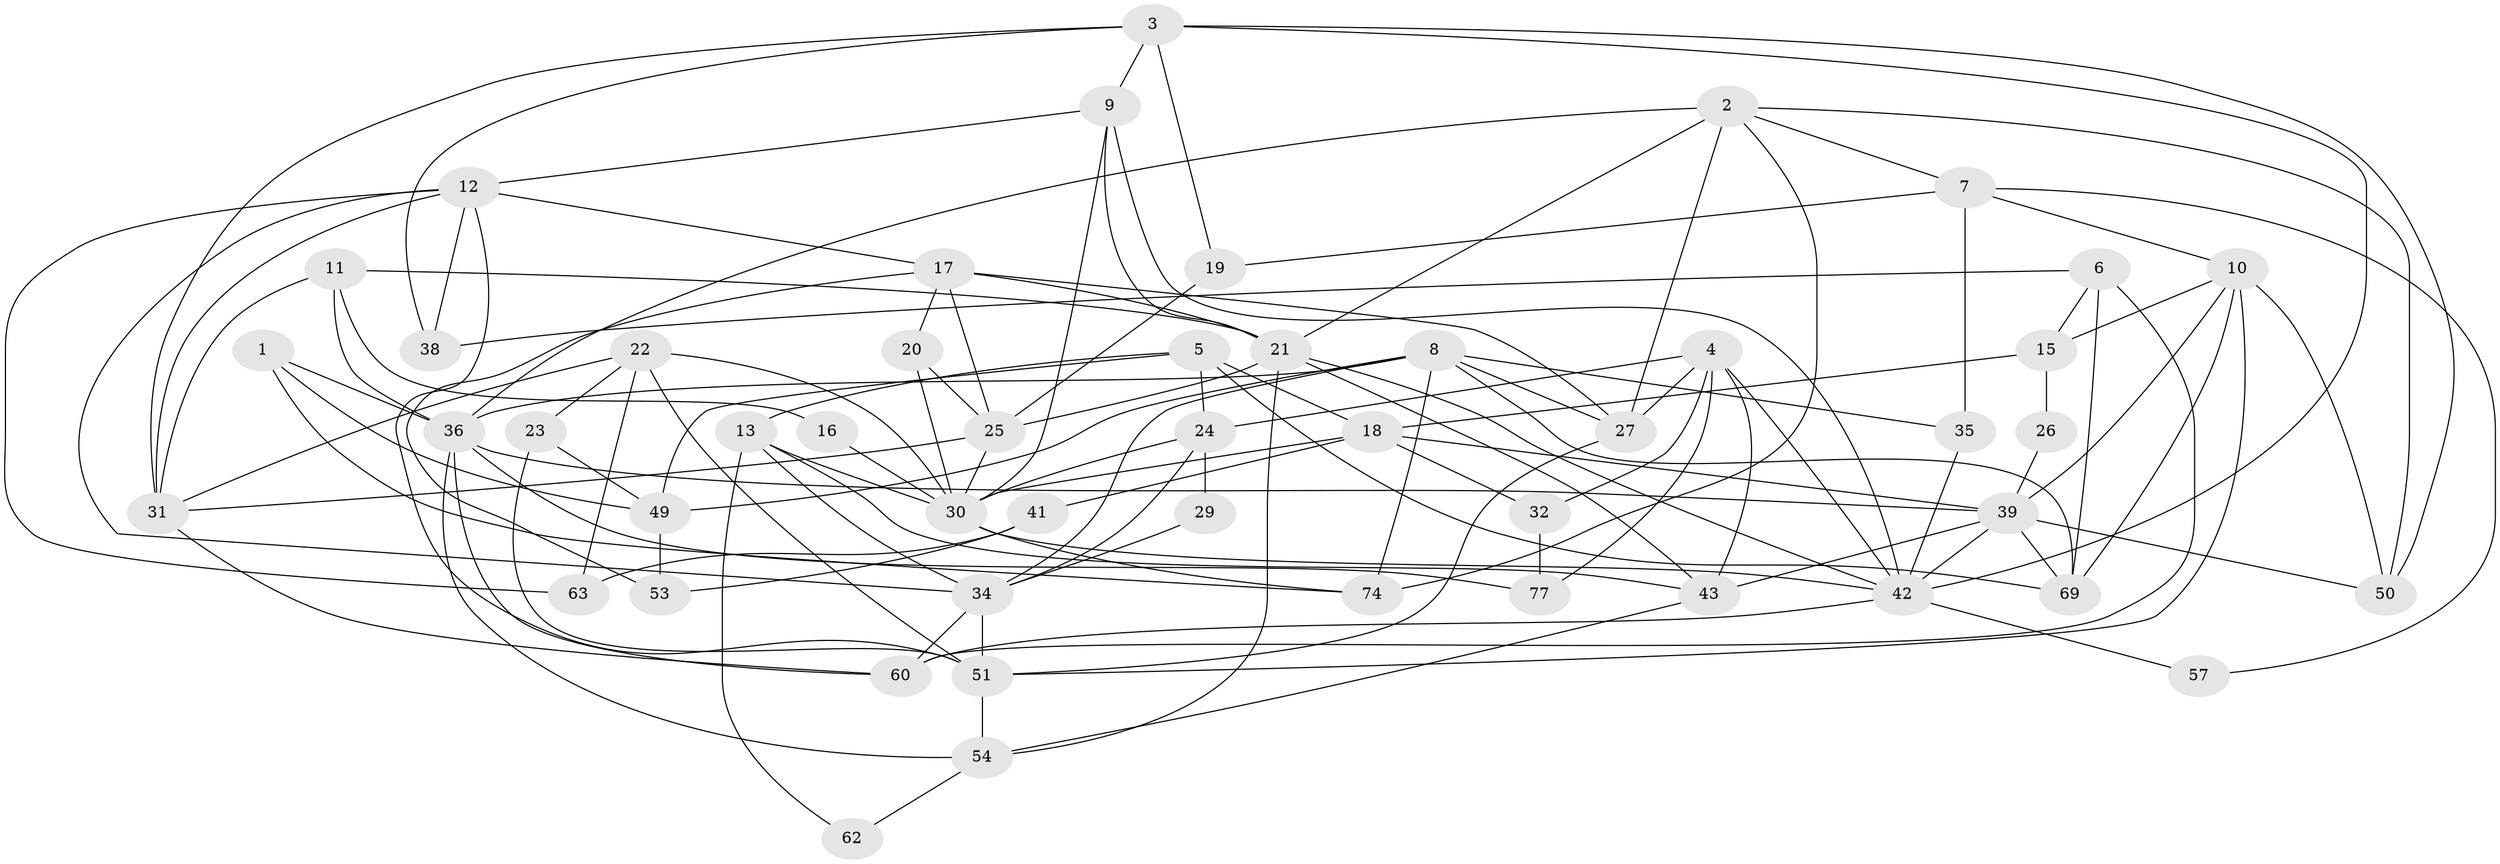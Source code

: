 // Generated by graph-tools (version 1.1) at 2025/52/02/27/25 19:52:04]
// undirected, 50 vertices, 121 edges
graph export_dot {
graph [start="1"]
  node [color=gray90,style=filled];
  1;
  2 [super="+28"];
  3 [super="+37"];
  4 [super="+70"];
  5 [super="+73"];
  6;
  7 [super="+67"];
  8 [super="+66"];
  9;
  10 [super="+46"];
  11;
  12 [super="+14"];
  13;
  15 [super="+61"];
  16;
  17 [super="+59"];
  18 [super="+64"];
  19;
  20 [super="+33"];
  21 [super="+40"];
  22 [super="+75"];
  23;
  24 [super="+68"];
  25 [super="+55"];
  26;
  27 [super="+45"];
  29;
  30 [super="+71"];
  31 [super="+58"];
  32;
  34;
  35;
  36 [super="+56"];
  38;
  39 [super="+47"];
  41;
  42 [super="+48"];
  43 [super="+44"];
  49 [super="+76"];
  50;
  51 [super="+52"];
  53;
  54;
  57;
  60 [super="+65"];
  62;
  63;
  69 [super="+72"];
  74;
  77;
  1 -- 74;
  1 -- 49;
  1 -- 36;
  2 -- 50;
  2 -- 74;
  2 -- 7;
  2 -- 21;
  2 -- 27;
  2 -- 36;
  3 -- 9;
  3 -- 19;
  3 -- 38;
  3 -- 42;
  3 -- 50;
  3 -- 31;
  4 -- 43 [weight=2];
  4 -- 32;
  4 -- 27;
  4 -- 42;
  4 -- 77;
  4 -- 24;
  5 -- 49;
  5 -- 13;
  5 -- 69;
  5 -- 24;
  5 -- 18 [weight=2];
  6 -- 60;
  6 -- 69;
  6 -- 15;
  6 -- 38;
  7 -- 35;
  7 -- 57;
  7 -- 10;
  7 -- 19;
  8 -- 34;
  8 -- 69;
  8 -- 35;
  8 -- 36;
  8 -- 74;
  8 -- 27;
  8 -- 49;
  9 -- 12;
  9 -- 30;
  9 -- 42;
  9 -- 21;
  10 -- 50 [weight=2];
  10 -- 39;
  10 -- 15;
  10 -- 51;
  10 -- 69;
  11 -- 21;
  11 -- 36;
  11 -- 16;
  11 -- 31;
  12 -- 34;
  12 -- 31;
  12 -- 51;
  12 -- 17;
  12 -- 38;
  12 -- 63;
  13 -- 34;
  13 -- 62;
  13 -- 43;
  13 -- 30;
  15 -- 18;
  15 -- 26;
  16 -- 30;
  17 -- 27;
  17 -- 53;
  17 -- 25;
  17 -- 21;
  17 -- 20;
  18 -- 41;
  18 -- 32;
  18 -- 39;
  18 -- 30;
  19 -- 25;
  20 -- 30;
  20 -- 25;
  21 -- 54;
  21 -- 42;
  21 -- 43;
  21 -- 25;
  22 -- 31;
  22 -- 51;
  22 -- 63;
  22 -- 23;
  22 -- 30;
  23 -- 49 [weight=2];
  23 -- 51;
  24 -- 30;
  24 -- 34;
  24 -- 29;
  25 -- 30;
  25 -- 31;
  26 -- 39;
  27 -- 51;
  29 -- 34;
  30 -- 42;
  30 -- 74;
  31 -- 60;
  32 -- 77;
  34 -- 60;
  34 -- 51;
  35 -- 42;
  36 -- 54;
  36 -- 77;
  36 -- 39;
  36 -- 60;
  39 -- 50;
  39 -- 69;
  39 -- 42;
  39 -- 43;
  41 -- 63;
  41 -- 53;
  42 -- 60;
  42 -- 57;
  43 -- 54;
  49 -- 53;
  51 -- 54;
  54 -- 62;
}
